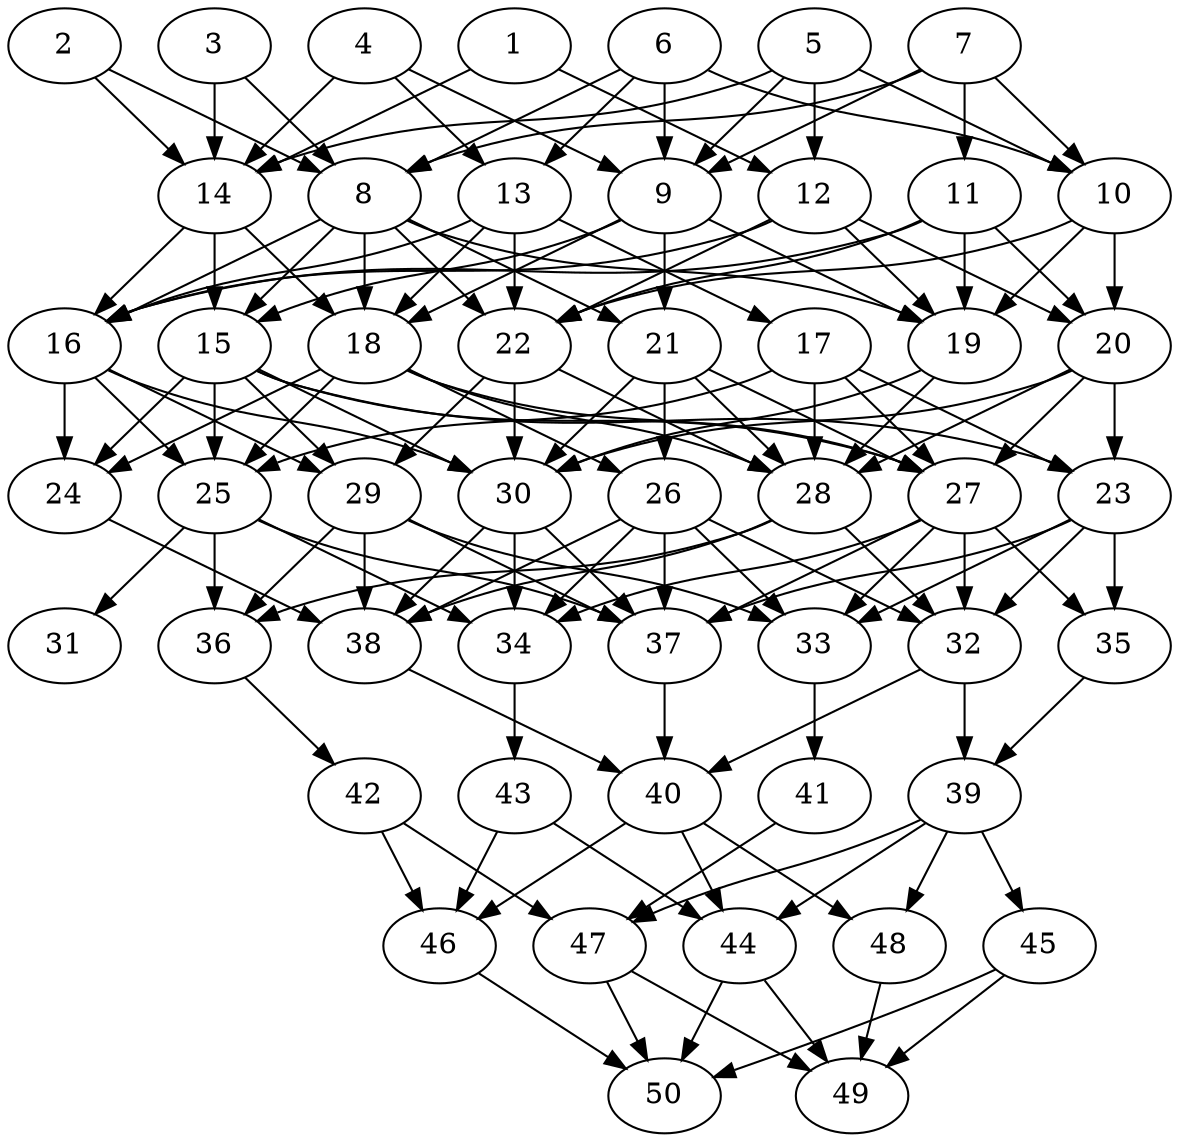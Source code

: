 // DAG automatically generated by daggen at Thu Oct  3 14:07:58 2019
// ./daggen --dot -n 50 --ccr 0.4 --fat 0.5 --regular 0.7 --density 0.7 --mindata 5242880 --maxdata 52428800 
digraph G {
  1 [size="125952000", alpha="0.12", expect_size="50380800"] 
  1 -> 12 [size ="50380800"]
  1 -> 14 [size ="50380800"]
  2 [size="76183040", alpha="0.12", expect_size="30473216"] 
  2 -> 8 [size ="30473216"]
  2 -> 14 [size ="30473216"]
  3 [size="62840320", alpha="0.19", expect_size="25136128"] 
  3 -> 8 [size ="25136128"]
  3 -> 14 [size ="25136128"]
  4 [size="106905600", alpha="0.08", expect_size="42762240"] 
  4 -> 9 [size ="42762240"]
  4 -> 13 [size ="42762240"]
  4 -> 14 [size ="42762240"]
  5 [size="126225920", alpha="0.14", expect_size="50490368"] 
  5 -> 9 [size ="50490368"]
  5 -> 10 [size ="50490368"]
  5 -> 12 [size ="50490368"]
  5 -> 14 [size ="50490368"]
  6 [size="94300160", alpha="0.04", expect_size="37720064"] 
  6 -> 8 [size ="37720064"]
  6 -> 9 [size ="37720064"]
  6 -> 10 [size ="37720064"]
  6 -> 13 [size ="37720064"]
  7 [size="71744000", alpha="0.01", expect_size="28697600"] 
  7 -> 8 [size ="28697600"]
  7 -> 9 [size ="28697600"]
  7 -> 10 [size ="28697600"]
  7 -> 11 [size ="28697600"]
  8 [size="93381120", alpha="0.12", expect_size="37352448"] 
  8 -> 15 [size ="37352448"]
  8 -> 16 [size ="37352448"]
  8 -> 18 [size ="37352448"]
  8 -> 19 [size ="37352448"]
  8 -> 21 [size ="37352448"]
  8 -> 22 [size ="37352448"]
  9 [size="40304640", alpha="0.10", expect_size="16121856"] 
  9 -> 15 [size ="16121856"]
  9 -> 18 [size ="16121856"]
  9 -> 19 [size ="16121856"]
  9 -> 21 [size ="16121856"]
  10 [size="31787520", alpha="0.13", expect_size="12715008"] 
  10 -> 19 [size ="12715008"]
  10 -> 20 [size ="12715008"]
  10 -> 22 [size ="12715008"]
  11 [size="20948480", alpha="0.19", expect_size="8379392"] 
  11 -> 16 [size ="8379392"]
  11 -> 19 [size ="8379392"]
  11 -> 20 [size ="8379392"]
  11 -> 22 [size ="8379392"]
  12 [size="92428800", alpha="0.11", expect_size="36971520"] 
  12 -> 16 [size ="36971520"]
  12 -> 19 [size ="36971520"]
  12 -> 20 [size ="36971520"]
  12 -> 22 [size ="36971520"]
  13 [size="44971520", alpha="0.11", expect_size="17988608"] 
  13 -> 16 [size ="17988608"]
  13 -> 17 [size ="17988608"]
  13 -> 18 [size ="17988608"]
  13 -> 22 [size ="17988608"]
  14 [size="37314560", alpha="0.14", expect_size="14925824"] 
  14 -> 15 [size ="14925824"]
  14 -> 16 [size ="14925824"]
  14 -> 18 [size ="14925824"]
  15 [size="83220480", alpha="0.05", expect_size="33288192"] 
  15 -> 23 [size ="33288192"]
  15 -> 24 [size ="33288192"]
  15 -> 25 [size ="33288192"]
  15 -> 27 [size ="33288192"]
  15 -> 29 [size ="33288192"]
  15 -> 30 [size ="33288192"]
  16 [size="48732160", alpha="0.02", expect_size="19492864"] 
  16 -> 24 [size ="19492864"]
  16 -> 25 [size ="19492864"]
  16 -> 29 [size ="19492864"]
  16 -> 30 [size ="19492864"]
  17 [size="71779840", alpha="0.09", expect_size="28711936"] 
  17 -> 23 [size ="28711936"]
  17 -> 25 [size ="28711936"]
  17 -> 27 [size ="28711936"]
  17 -> 28 [size ="28711936"]
  18 [size="76403200", alpha="0.10", expect_size="30561280"] 
  18 -> 24 [size ="30561280"]
  18 -> 25 [size ="30561280"]
  18 -> 26 [size ="30561280"]
  18 -> 27 [size ="30561280"]
  18 -> 28 [size ="30561280"]
  19 [size="31388160", alpha="0.05", expect_size="12555264"] 
  19 -> 28 [size ="12555264"]
  19 -> 30 [size ="12555264"]
  20 [size="87713280", alpha="0.05", expect_size="35085312"] 
  20 -> 23 [size ="35085312"]
  20 -> 27 [size ="35085312"]
  20 -> 28 [size ="35085312"]
  20 -> 30 [size ="35085312"]
  21 [size="44349440", alpha="0.04", expect_size="17739776"] 
  21 -> 26 [size ="17739776"]
  21 -> 27 [size ="17739776"]
  21 -> 28 [size ="17739776"]
  21 -> 30 [size ="17739776"]
  22 [size="36997120", alpha="0.13", expect_size="14798848"] 
  22 -> 28 [size ="14798848"]
  22 -> 29 [size ="14798848"]
  22 -> 30 [size ="14798848"]
  23 [size="103651840", alpha="0.11", expect_size="41460736"] 
  23 -> 32 [size ="41460736"]
  23 -> 33 [size ="41460736"]
  23 -> 35 [size ="41460736"]
  23 -> 37 [size ="41460736"]
  24 [size="52638720", alpha="0.05", expect_size="21055488"] 
  24 -> 38 [size ="21055488"]
  25 [size="16332800", alpha="0.19", expect_size="6533120"] 
  25 -> 31 [size ="6533120"]
  25 -> 34 [size ="6533120"]
  25 -> 36 [size ="6533120"]
  25 -> 37 [size ="6533120"]
  26 [size="47961600", alpha="0.05", expect_size="19184640"] 
  26 -> 32 [size ="19184640"]
  26 -> 33 [size ="19184640"]
  26 -> 34 [size ="19184640"]
  26 -> 37 [size ="19184640"]
  26 -> 38 [size ="19184640"]
  27 [size="57072640", alpha="0.02", expect_size="22829056"] 
  27 -> 32 [size ="22829056"]
  27 -> 33 [size ="22829056"]
  27 -> 34 [size ="22829056"]
  27 -> 35 [size ="22829056"]
  27 -> 37 [size ="22829056"]
  28 [size="110295040", alpha="0.13", expect_size="44118016"] 
  28 -> 32 [size ="44118016"]
  28 -> 36 [size ="44118016"]
  28 -> 38 [size ="44118016"]
  29 [size="49774080", alpha="0.08", expect_size="19909632"] 
  29 -> 33 [size ="19909632"]
  29 -> 36 [size ="19909632"]
  29 -> 37 [size ="19909632"]
  29 -> 38 [size ="19909632"]
  30 [size="80586240", alpha="0.06", expect_size="32234496"] 
  30 -> 34 [size ="32234496"]
  30 -> 37 [size ="32234496"]
  30 -> 38 [size ="32234496"]
  31 [size="109990400", alpha="0.05", expect_size="43996160"] 
  32 [size="14904320", alpha="0.18", expect_size="5961728"] 
  32 -> 39 [size ="5961728"]
  32 -> 40 [size ="5961728"]
  33 [size="94333440", alpha="0.17", expect_size="37733376"] 
  33 -> 41 [size ="37733376"]
  34 [size="44116480", alpha="0.19", expect_size="17646592"] 
  34 -> 43 [size ="17646592"]
  35 [size="76016640", alpha="0.14", expect_size="30406656"] 
  35 -> 39 [size ="30406656"]
  36 [size="67228160", alpha="0.14", expect_size="26891264"] 
  36 -> 42 [size ="26891264"]
  37 [size="98944000", alpha="0.04", expect_size="39577600"] 
  37 -> 40 [size ="39577600"]
  38 [size="111836160", alpha="0.05", expect_size="44734464"] 
  38 -> 40 [size ="44734464"]
  39 [size="68213760", alpha="0.10", expect_size="27285504"] 
  39 -> 44 [size ="27285504"]
  39 -> 45 [size ="27285504"]
  39 -> 47 [size ="27285504"]
  39 -> 48 [size ="27285504"]
  40 [size="113246720", alpha="0.06", expect_size="45298688"] 
  40 -> 44 [size ="45298688"]
  40 -> 46 [size ="45298688"]
  40 -> 48 [size ="45298688"]
  41 [size="29683200", alpha="0.09", expect_size="11873280"] 
  41 -> 47 [size ="11873280"]
  42 [size="61294080", alpha="0.15", expect_size="24517632"] 
  42 -> 46 [size ="24517632"]
  42 -> 47 [size ="24517632"]
  43 [size="51473920", alpha="0.16", expect_size="20589568"] 
  43 -> 44 [size ="20589568"]
  43 -> 46 [size ="20589568"]
  44 [size="32089600", alpha="0.05", expect_size="12835840"] 
  44 -> 49 [size ="12835840"]
  44 -> 50 [size ="12835840"]
  45 [size="27345920", alpha="0.13", expect_size="10938368"] 
  45 -> 49 [size ="10938368"]
  45 -> 50 [size ="10938368"]
  46 [size="107358720", alpha="0.08", expect_size="42943488"] 
  46 -> 50 [size ="42943488"]
  47 [size="71828480", alpha="0.10", expect_size="28731392"] 
  47 -> 49 [size ="28731392"]
  47 -> 50 [size ="28731392"]
  48 [size="97390080", alpha="0.09", expect_size="38956032"] 
  48 -> 49 [size ="38956032"]
  49 [size="129374720", alpha="0.14", expect_size="51749888"] 
  50 [size="68103680", alpha="0.10", expect_size="27241472"] 
}
